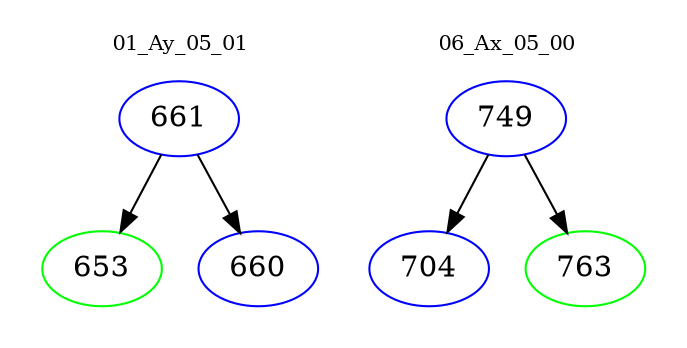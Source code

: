 digraph{
subgraph cluster_0 {
color = white
label = "01_Ay_05_01";
fontsize=10;
T0_661 [label="661", color="blue"]
T0_661 -> T0_653 [color="black"]
T0_653 [label="653", color="green"]
T0_661 -> T0_660 [color="black"]
T0_660 [label="660", color="blue"]
}
subgraph cluster_1 {
color = white
label = "06_Ax_05_00";
fontsize=10;
T1_749 [label="749", color="blue"]
T1_749 -> T1_704 [color="black"]
T1_704 [label="704", color="blue"]
T1_749 -> T1_763 [color="black"]
T1_763 [label="763", color="green"]
}
}
